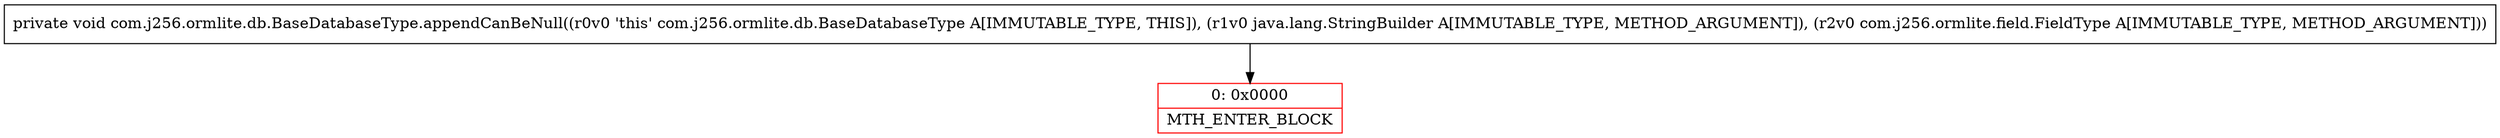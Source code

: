digraph "CFG forcom.j256.ormlite.db.BaseDatabaseType.appendCanBeNull(Ljava\/lang\/StringBuilder;Lcom\/j256\/ormlite\/field\/FieldType;)V" {
subgraph cluster_Region_1947590562 {
label = "R(0)";
node [shape=record,color=blue];
}
Node_0 [shape=record,color=red,label="{0\:\ 0x0000|MTH_ENTER_BLOCK\l}"];
MethodNode[shape=record,label="{private void com.j256.ormlite.db.BaseDatabaseType.appendCanBeNull((r0v0 'this' com.j256.ormlite.db.BaseDatabaseType A[IMMUTABLE_TYPE, THIS]), (r1v0 java.lang.StringBuilder A[IMMUTABLE_TYPE, METHOD_ARGUMENT]), (r2v0 com.j256.ormlite.field.FieldType A[IMMUTABLE_TYPE, METHOD_ARGUMENT])) }"];
MethodNode -> Node_0;
}

